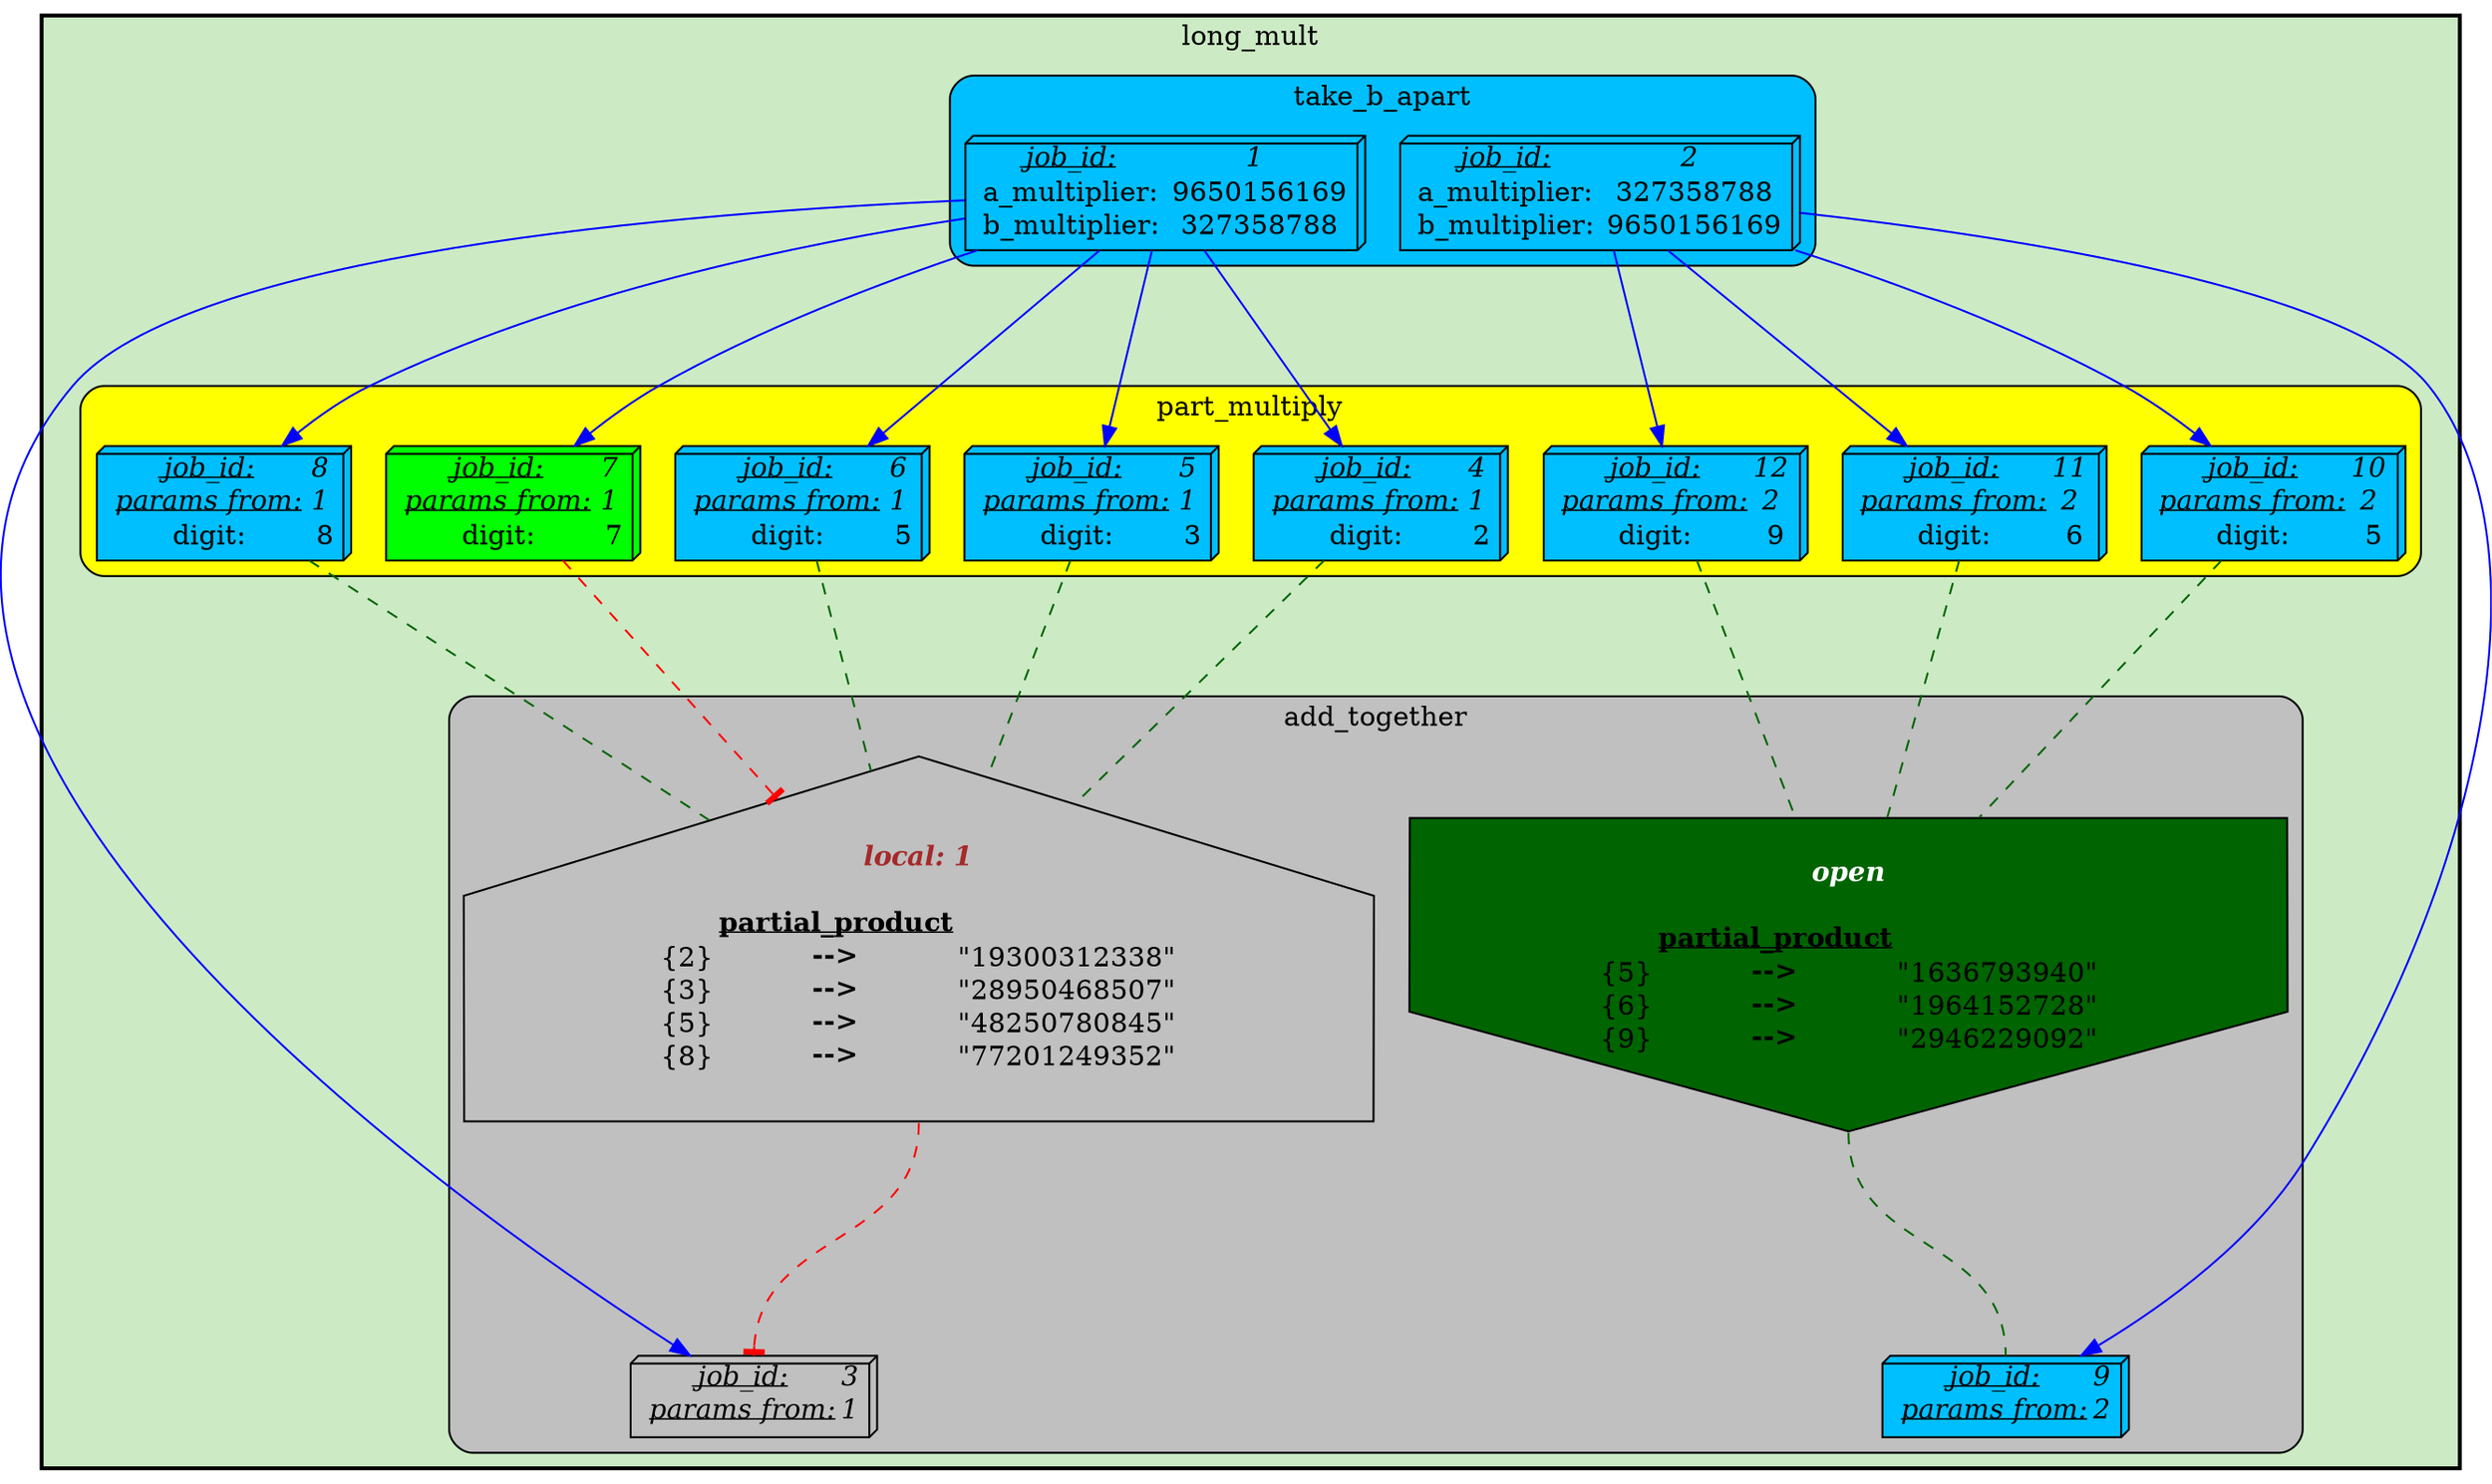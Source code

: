 digraph test {
	ratio="compress"; name = "JobDependencyGraph"; pad = "0"; ranksep = "1.4"; remincross = "true";
	job_10__long_mult [fillcolor="DeepSkyBlue", label=<<table border="0" cellborder="0" cellspacing="0" cellpadding="1"><tr><td><u><i>job_id:</i></u></td><td><i>10</i></td></tr><tr><td><u><i>params from:</i></u></td><td><i>2</i></td></tr><tr><td>digit:</td><td> 5</td></tr></table>>, shape="box3d", style="filled"];
	job_11__long_mult [fillcolor="DeepSkyBlue", label=<<table border="0" cellborder="0" cellspacing="0" cellpadding="1"><tr><td><u><i>job_id:</i></u></td><td><i>11</i></td></tr><tr><td><u><i>params from:</i></u></td><td><i>2</i></td></tr><tr><td>digit:</td><td> 6</td></tr></table>>, shape="box3d", style="filled"];
	job_12__long_mult [fillcolor="DeepSkyBlue", label=<<table border="0" cellborder="0" cellspacing="0" cellpadding="1"><tr><td><u><i>job_id:</i></u></td><td><i>12</i></td></tr><tr><td><u><i>params from:</i></u></td><td><i>2</i></td></tr><tr><td>digit:</td><td> 9</td></tr></table>>, shape="box3d", style="filled"];
	job_1__long_mult [fillcolor="DeepSkyBlue", label=<<table border="0" cellborder="0" cellspacing="0" cellpadding="1"><tr><td><u><i>job_id:</i></u></td><td><i>1</i></td></tr><tr><td>a_multiplier:</td><td> 9650156169</td></tr><tr><td>b_multiplier:</td><td> 327358788</td></tr></table>>, shape="box3d", style="filled"];
	job_2__long_mult [fillcolor="DeepSkyBlue", label=<<table border="0" cellborder="0" cellspacing="0" cellpadding="1"><tr><td><u><i>job_id:</i></u></td><td><i>2</i></td></tr><tr><td>a_multiplier:</td><td> 327358788</td></tr><tr><td>b_multiplier:</td><td> 9650156169</td></tr></table>>, shape="box3d", style="filled"];
	job_3__long_mult [fillcolor="grey", label=<<table border="0" cellborder="0" cellspacing="0" cellpadding="1"><tr><td><u><i>job_id:</i></u></td><td><i>3</i></td></tr><tr><td><u><i>params from:</i></u></td><td><i>1</i></td></tr></table>>, shape="box3d", style="filled"];
	job_4__long_mult [fillcolor="DeepSkyBlue", label=<<table border="0" cellborder="0" cellspacing="0" cellpadding="1"><tr><td><u><i>job_id:</i></u></td><td><i>4</i></td></tr><tr><td><u><i>params from:</i></u></td><td><i>1</i></td></tr><tr><td>digit:</td><td> 2</td></tr></table>>, shape="box3d", style="filled"];
	job_5__long_mult [fillcolor="DeepSkyBlue", label=<<table border="0" cellborder="0" cellspacing="0" cellpadding="1"><tr><td><u><i>job_id:</i></u></td><td><i>5</i></td></tr><tr><td><u><i>params from:</i></u></td><td><i>1</i></td></tr><tr><td>digit:</td><td> 3</td></tr></table>>, shape="box3d", style="filled"];
	job_6__long_mult [fillcolor="DeepSkyBlue", label=<<table border="0" cellborder="0" cellspacing="0" cellpadding="1"><tr><td><u><i>job_id:</i></u></td><td><i>6</i></td></tr><tr><td><u><i>params from:</i></u></td><td><i>1</i></td></tr><tr><td>digit:</td><td> 5</td></tr></table>>, shape="box3d", style="filled"];
	job_7__long_mult [fillcolor="green", label=<<table border="0" cellborder="0" cellspacing="0" cellpadding="1"><tr><td><u><i>job_id:</i></u></td><td><i>7</i></td></tr><tr><td><u><i>params from:</i></u></td><td><i>1</i></td></tr><tr><td>digit:</td><td> 7</td></tr></table>>, shape="box3d", style="filled"];
	job_8__long_mult [fillcolor="DeepSkyBlue", label=<<table border="0" cellborder="0" cellspacing="0" cellpadding="1"><tr><td><u><i>job_id:</i></u></td><td><i>8</i></td></tr><tr><td><u><i>params from:</i></u></td><td><i>1</i></td></tr><tr><td>digit:</td><td> 8</td></tr></table>>, shape="box3d", style="filled"];
	job_9__long_mult [fillcolor="DeepSkyBlue", label=<<table border="0" cellborder="0" cellspacing="0" cellpadding="1"><tr><td><u><i>job_id:</i></u></td><td><i>9</i></td></tr><tr><td><u><i>params from:</i></u></td><td><i>2</i></td></tr></table>>, shape="box3d", style="filled"];
	semaphore_1__long_mult [fillcolor="grey", label=<<table border="0" cellborder="0" cellspacing="0" cellpadding="1"><tr><td colspan="3"><font color="brown"><b><i>local: 1</i></b></font></td></tr><tr><td colspan="3">&nbsp;</td></tr><tr><td></td><td><b><u>partial_product</u></b></td><td></td></tr><tr><td port="semaphore_1__long_mult_partial_product_4">{2}</td><td>&nbsp;<b>--&gt;</b>&nbsp;</td><td>&quot;19300312338&quot;</td></tr><tr><td port="semaphore_1__long_mult_partial_product_5">{3}</td><td>&nbsp;<b>--&gt;</b>&nbsp;</td><td>&quot;28950468507&quot;</td></tr><tr><td port="semaphore_1__long_mult_partial_product_6">{5}</td><td>&nbsp;<b>--&gt;</b>&nbsp;</td><td>&quot;48250780845&quot;</td></tr><tr><td port="semaphore_1__long_mult_partial_product_8">{8}</td><td>&nbsp;<b>--&gt;</b>&nbsp;</td><td>&quot;77201249352&quot;</td></tr></table>>, margin="0,0", shape="house", style="filled"];
	semaphore_2__long_mult [fillcolor="darkgreen", label=<<table border="0" cellborder="0" cellspacing="0" cellpadding="1"><tr><td colspan="3"><font color="white"><b><i>open</i></b></font></td></tr><tr><td colspan="3">&nbsp;</td></tr><tr><td></td><td><b><u>partial_product</u></b></td><td></td></tr><tr><td port="semaphore_2__long_mult_partial_product_10">{5}</td><td>&nbsp;<b>--&gt;</b>&nbsp;</td><td>&quot;1636793940&quot;</td></tr><tr><td port="semaphore_2__long_mult_partial_product_11">{6}</td><td>&nbsp;<b>--&gt;</b>&nbsp;</td><td>&quot;1964152728&quot;</td></tr><tr><td port="semaphore_2__long_mult_partial_product_12">{9}</td><td>&nbsp;<b>--&gt;</b>&nbsp;</td><td>&quot;2946229092&quot;</td></tr></table>>, margin="0,0", shape="invhouse", style="filled"];
	job_10__long_mult -> semaphore_2__long_mult [arrowhead="none", color="darkgreen", style="dashed"];
	job_11__long_mult -> semaphore_2__long_mult [arrowhead="none", color="darkgreen", style="dashed"];
	job_12__long_mult -> semaphore_2__long_mult [arrowhead="none", color="darkgreen", style="dashed"];
	job_1__long_mult -> job_3__long_mult [color="blue"];
	job_1__long_mult -> job_4__long_mult [color="blue"];
	job_1__long_mult -> job_5__long_mult [color="blue"];
	job_1__long_mult -> job_6__long_mult [color="blue"];
	job_1__long_mult -> job_7__long_mult [color="blue"];
	job_1__long_mult -> job_8__long_mult [color="blue"];
	job_2__long_mult -> job_10__long_mult [color="blue"];
	job_2__long_mult -> job_11__long_mult [color="blue"];
	job_2__long_mult -> job_12__long_mult [color="blue"];
	job_2__long_mult -> job_9__long_mult [color="blue"];
	job_4__long_mult -> semaphore_1__long_mult [arrowhead="none", color="darkgreen", style="dashed"];
	job_5__long_mult -> semaphore_1__long_mult [arrowhead="none", color="darkgreen", style="dashed"];
	job_6__long_mult -> semaphore_1__long_mult [arrowhead="none", color="darkgreen", style="dashed"];
	job_7__long_mult -> semaphore_1__long_mult [arrowhead="tee", color="red", style="dashed"];
	job_8__long_mult -> semaphore_1__long_mult [arrowhead="none", color="darkgreen", style="dashed"];
	semaphore_1__long_mult -> job_3__long_mult [arrowhead="tee", color="red", headport="n", style="dashed", tailport="s"];
	semaphore_2__long_mult -> job_9__long_mult [arrowhead="none", color="darkgreen", headport="n", style="dashed", tailport="s"];

subgraph cluster_long_mult {
	label="long_mult";
	style="bold,filled";
	colorscheme="pastel19";
	fillcolor="3";
	color="";
	subgraph cluster_add_together {
		label="add_together";
		style="rounded,filled";
		colorscheme="X11";
		fillcolor="grey";
		color="";
		job_3__long_mult;
		job_9__long_mult;
		semaphore_1__long_mult;
		semaphore_2__long_mult;
	}
	subgraph cluster_part_multiply {
		label="part_multiply";
		style="rounded,filled";
		colorscheme="X11";
		fillcolor="yellow";
		color="";
		job_10__long_mult;
		job_11__long_mult;
		job_12__long_mult;
		job_4__long_mult;
		job_5__long_mult;
		job_6__long_mult;
		job_7__long_mult;
		job_8__long_mult;
	}
	subgraph cluster_take_b_apart {
		label="take_b_apart";
		style="rounded,filled";
		colorscheme="X11";
		fillcolor="DeepSkyBlue";
		color="";
		job_1__long_mult;
		job_2__long_mult;
	}
}
}
